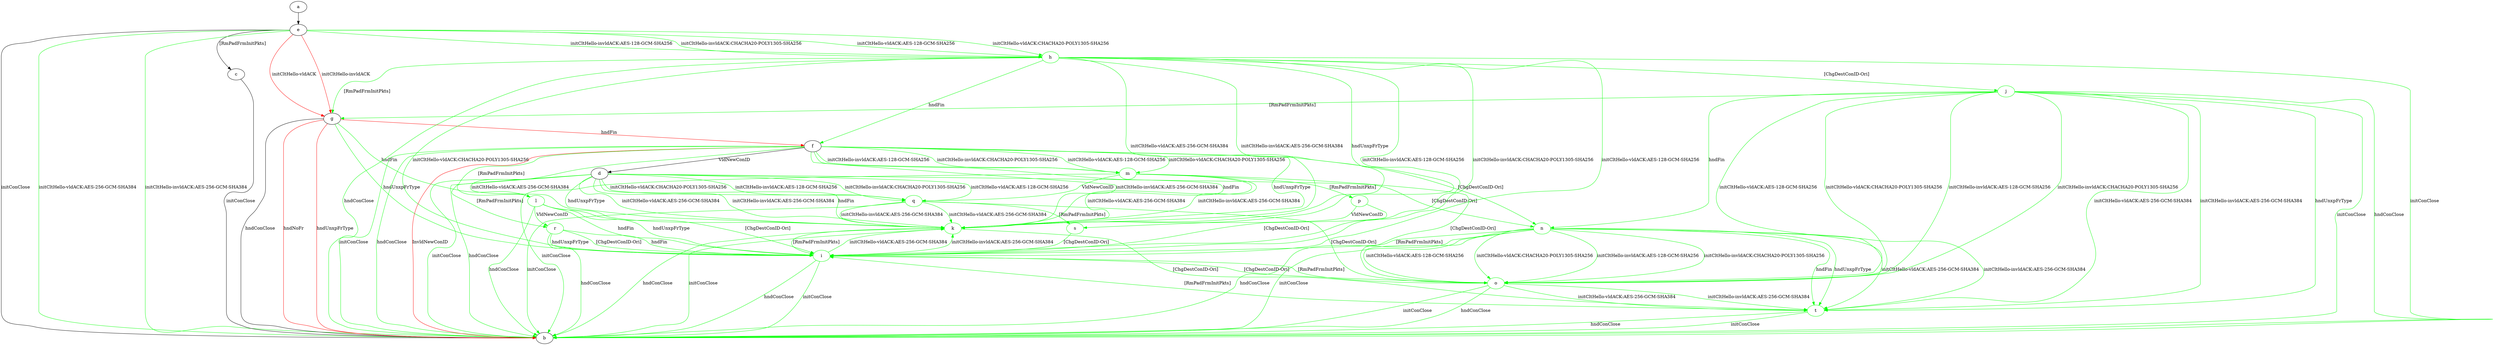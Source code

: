 digraph "" {
	a -> e	[key=0];
	c -> b	[key=0,
		label="initConClose "];
	d -> b	[key=0,
		color=green,
		label="initConClose "];
	d -> b	[key=1,
		color=green,
		label="hndConClose "];
	k	[color=green];
	d -> k	[key=0,
		color=green,
		label="initCltHello-vldACK:AES-256-GCM-SHA384 "];
	d -> k	[key=1,
		color=green,
		label="initCltHello-invldACK:AES-256-GCM-SHA384 "];
	d -> k	[key=2,
		color=green,
		label="hndFin "];
	d -> k	[key=3,
		color=green,
		label="hndUnxpFrType "];
	n	[color=green];
	d -> n	[key=0,
		color=green,
		label="[ChgDestConID-Ori] "];
	q	[color=green];
	d -> q	[key=0,
		color=green,
		label="initCltHello-vldACK:AES-128-GCM-SHA256 "];
	d -> q	[key=1,
		color=green,
		label="initCltHello-vldACK:CHACHA20-POLY1305-SHA256 "];
	d -> q	[key=2,
		color=green,
		label="initCltHello-invldACK:AES-128-GCM-SHA256 "];
	d -> q	[key=3,
		color=green,
		label="initCltHello-invldACK:CHACHA20-POLY1305-SHA256 "];
	r	[color=green];
	d -> r	[key=0,
		color=green,
		label="[RmPadFrmInitPkts] "];
	e -> b	[key=0,
		label="initConClose "];
	e -> b	[key=1,
		color=green,
		label="initCltHello-vldACK:AES-256-GCM-SHA384 "];
	e -> b	[key=2,
		color=green,
		label="initCltHello-invldACK:AES-256-GCM-SHA384 "];
	e -> c	[key=0,
		label="[RmPadFrmInitPkts] "];
	e -> g	[key=0,
		color=red,
		label="initCltHello-vldACK "];
	e -> g	[key=1,
		color=red,
		label="initCltHello-invldACK "];
	h	[color=green];
	e -> h	[key=0,
		color=green,
		label="initCltHello-vldACK:AES-128-GCM-SHA256 "];
	e -> h	[key=1,
		color=green,
		label="initCltHello-vldACK:CHACHA20-POLY1305-SHA256 "];
	e -> h	[key=2,
		color=green,
		label="initCltHello-invldACK:AES-128-GCM-SHA256 "];
	e -> h	[key=3,
		color=green,
		label="initCltHello-invldACK:CHACHA20-POLY1305-SHA256 "];
	f -> b	[key=0,
		color=green,
		label="initConClose "];
	f -> b	[key=1,
		color=green,
		label="hndConClose "];
	f -> b	[key=2,
		color=red,
		label="InvldNewConID "];
	f -> d	[key=0,
		label="VldNewConID "];
	f -> k	[key=0,
		color=green,
		label="initCltHello-vldACK:AES-256-GCM-SHA384 "];
	f -> k	[key=1,
		color=green,
		label="initCltHello-invldACK:AES-256-GCM-SHA384 "];
	f -> k	[key=2,
		color=green,
		label="hndFin "];
	f -> k	[key=3,
		color=green,
		label="hndUnxpFrType "];
	l	[color=green];
	f -> l	[key=0,
		color=green,
		label="[RmPadFrmInitPkts] "];
	m	[color=green];
	f -> m	[key=0,
		color=green,
		label="initCltHello-vldACK:AES-128-GCM-SHA256 "];
	f -> m	[key=1,
		color=green,
		label="initCltHello-vldACK:CHACHA20-POLY1305-SHA256 "];
	f -> m	[key=2,
		color=green,
		label="initCltHello-invldACK:AES-128-GCM-SHA256 "];
	f -> m	[key=3,
		color=green,
		label="initCltHello-invldACK:CHACHA20-POLY1305-SHA256 "];
	f -> n	[key=0,
		color=green,
		label="[ChgDestConID-Ori] "];
	g -> b	[key=0,
		label="hndConClose "];
	g -> b	[key=1,
		color=red,
		label="hndNoFr "];
	g -> b	[key=2,
		color=red,
		label="hndUnxpFrType "];
	g -> f	[key=0,
		color=red,
		label="hndFin "];
	i	[color=green];
	g -> i	[key=0,
		color=green,
		label="hndUnxpFrType "];
	g -> l	[key=0,
		color=green,
		label="hndFin "];
	h -> b	[key=0,
		color=green,
		label="initConClose "];
	h -> b	[key=1,
		color=green,
		label="hndConClose "];
	h -> f	[key=0,
		color=green,
		label="hndFin "];
	h -> g	[key=0,
		color=green,
		label="[RmPadFrmInitPkts] "];
	h -> i	[key=0,
		color=green,
		label="initCltHello-vldACK:AES-128-GCM-SHA256 "];
	h -> i	[key=1,
		color=green,
		label="initCltHello-vldACK:CHACHA20-POLY1305-SHA256 "];
	h -> i	[key=2,
		color=green,
		label="initCltHello-invldACK:AES-128-GCM-SHA256 "];
	h -> i	[key=3,
		color=green,
		label="initCltHello-invldACK:CHACHA20-POLY1305-SHA256 "];
	j	[color=green];
	h -> j	[key=0,
		color=green,
		label="[ChgDestConID-Ori] "];
	h -> k	[key=0,
		color=green,
		label="initCltHello-vldACK:AES-256-GCM-SHA384 "];
	h -> k	[key=1,
		color=green,
		label="initCltHello-invldACK:AES-256-GCM-SHA384 "];
	h -> k	[key=2,
		color=green,
		label="hndUnxpFrType "];
	i -> b	[key=0,
		color=green,
		label="initConClose "];
	i -> b	[key=1,
		color=green,
		label="hndConClose "];
	i -> k	[key=0,
		color=green,
		label="initCltHello-vldACK:AES-256-GCM-SHA384 "];
	i -> k	[key=1,
		color=green,
		label="initCltHello-invldACK:AES-256-GCM-SHA384 "];
	o	[color=green];
	i -> o	[key=0,
		color=green,
		label="[ChgDestConID-Ori] "];
	j -> b	[key=0,
		color=green,
		label="initConClose "];
	j -> b	[key=1,
		color=green,
		label="hndConClose "];
	j -> g	[key=0,
		color=green,
		label="[RmPadFrmInitPkts] "];
	j -> n	[key=0,
		color=green,
		label="hndFin "];
	j -> o	[key=0,
		color=green,
		label="initCltHello-vldACK:AES-128-GCM-SHA256 "];
	j -> o	[key=1,
		color=green,
		label="initCltHello-vldACK:CHACHA20-POLY1305-SHA256 "];
	j -> o	[key=2,
		color=green,
		label="initCltHello-invldACK:AES-128-GCM-SHA256 "];
	j -> o	[key=3,
		color=green,
		label="initCltHello-invldACK:CHACHA20-POLY1305-SHA256 "];
	t	[color=green];
	j -> t	[key=0,
		color=green,
		label="initCltHello-vldACK:AES-256-GCM-SHA384 "];
	j -> t	[key=1,
		color=green,
		label="initCltHello-invldACK:AES-256-GCM-SHA384 "];
	j -> t	[key=2,
		color=green,
		label="hndUnxpFrType "];
	k -> b	[key=0,
		color=green,
		label="initConClose "];
	k -> b	[key=1,
		color=green,
		label="hndConClose "];
	k -> i	[key=0,
		color=green,
		label="[RmPadFrmInitPkts] "];
	k -> t	[key=0,
		color=green,
		label="[ChgDestConID-Ori] "];
	l -> b	[key=0,
		color=green,
		label="hndConClose "];
	l -> i	[key=0,
		color=green,
		label="hndFin "];
	l -> i	[key=1,
		color=green,
		label="hndUnxpFrType "];
	l -> i	[key=2,
		color=green,
		label="[ChgDestConID-Ori] "];
	l -> r	[key=0,
		color=green,
		label="VldNewConID "];
	m -> b	[key=0,
		color=green,
		label="initConClose "];
	m -> k	[key=0,
		color=green,
		label="initCltHello-vldACK:AES-256-GCM-SHA384 "];
	m -> k	[key=1,
		color=green,
		label="initCltHello-invldACK:AES-256-GCM-SHA384 "];
	m -> o	[key=0,
		color=green,
		label="[ChgDestConID-Ori] "];
	p	[color=green];
	m -> p	[key=0,
		color=green,
		label="[RmPadFrmInitPkts] "];
	m -> q	[key=0,
		color=green,
		label="VldNewConID "];
	n -> b	[key=0,
		color=green,
		label="initConClose "];
	n -> b	[key=1,
		color=green,
		label="hndConClose "];
	n -> i	[key=0,
		color=green,
		label="[RmPadFrmInitPkts] "];
	n -> o	[key=0,
		color=green,
		label="initCltHello-vldACK:AES-128-GCM-SHA256 "];
	n -> o	[key=1,
		color=green,
		label="initCltHello-vldACK:CHACHA20-POLY1305-SHA256 "];
	n -> o	[key=2,
		color=green,
		label="initCltHello-invldACK:AES-128-GCM-SHA256 "];
	n -> o	[key=3,
		color=green,
		label="initCltHello-invldACK:CHACHA20-POLY1305-SHA256 "];
	n -> t	[key=0,
		color=green,
		label="initCltHello-vldACK:AES-256-GCM-SHA384 "];
	n -> t	[key=1,
		color=green,
		label="initCltHello-invldACK:AES-256-GCM-SHA384 "];
	n -> t	[key=2,
		color=green,
		label="hndFin "];
	n -> t	[key=3,
		color=green,
		label="hndUnxpFrType "];
	o -> b	[key=0,
		color=green,
		label="initConClose "];
	o -> b	[key=1,
		color=green,
		label="hndConClose "];
	o -> i	[key=0,
		color=green,
		label="[RmPadFrmInitPkts] "];
	o -> t	[key=0,
		color=green,
		label="initCltHello-vldACK:AES-256-GCM-SHA384 "];
	o -> t	[key=1,
		color=green,
		label="initCltHello-invldACK:AES-256-GCM-SHA384 "];
	p -> i	[key=0,
		color=green,
		label="[ChgDestConID-Ori] "];
	s	[color=green];
	p -> s	[key=0,
		color=green,
		label="VldNewConID "];
	q -> b	[key=0,
		color=green,
		label="initConClose "];
	q -> k	[key=0,
		color=green,
		label="initCltHello-vldACK:AES-256-GCM-SHA384 "];
	q -> k	[key=1,
		color=green,
		label="initCltHello-invldACK:AES-256-GCM-SHA384 "];
	q -> o	[key=0,
		color=green,
		label="[ChgDestConID-Ori] "];
	q -> s	[key=0,
		color=green,
		label="[RmPadFrmInitPkts] "];
	r -> b	[key=0,
		color=green,
		label="hndConClose "];
	r -> i	[key=0,
		color=green,
		label="hndFin "];
	r -> i	[key=1,
		color=green,
		label="hndUnxpFrType "];
	r -> i	[key=2,
		color=green,
		label="[ChgDestConID-Ori] "];
	s -> i	[key=0,
		color=green,
		label="[ChgDestConID-Ori] "];
	t -> b	[key=0,
		color=green,
		label="initConClose "];
	t -> b	[key=1,
		color=green,
		label="hndConClose "];
	t -> i	[key=0,
		color=green,
		label="[RmPadFrmInitPkts] "];
}
